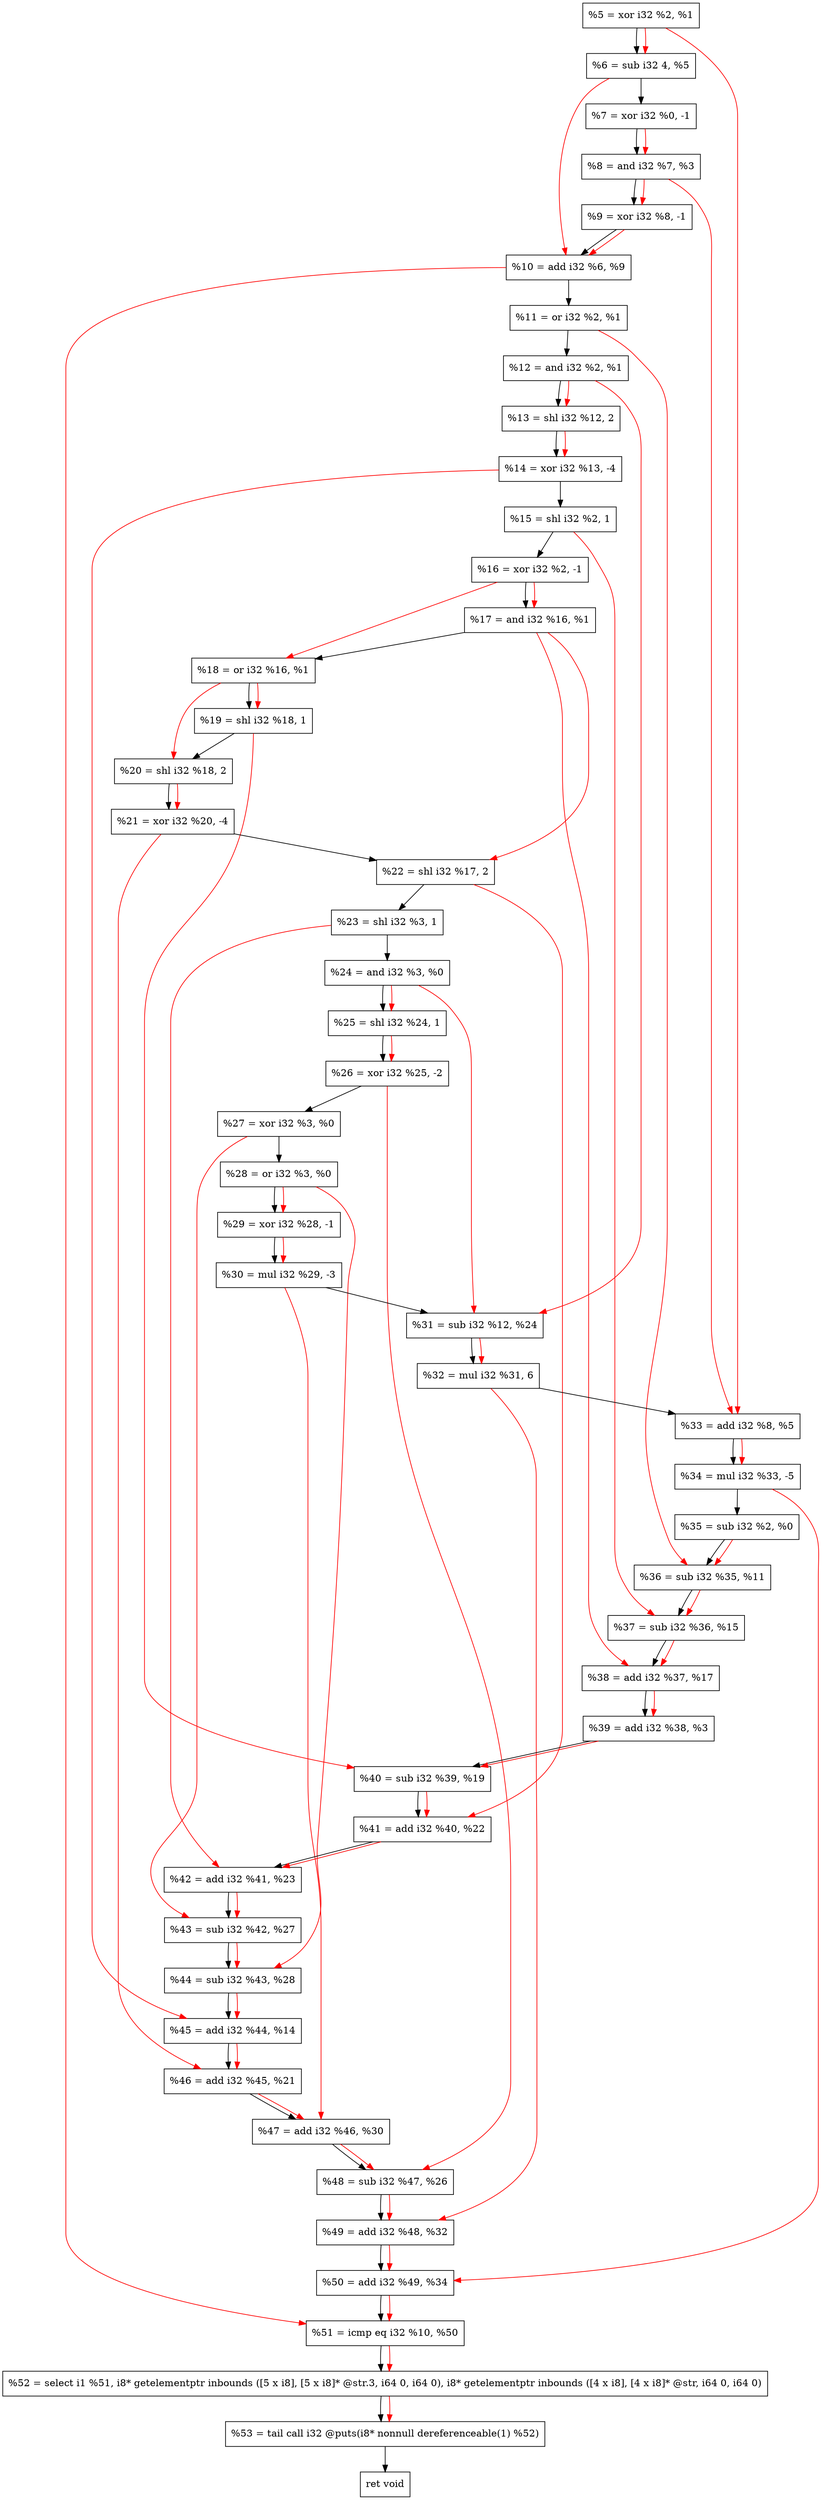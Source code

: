 digraph "DFG for'crackme' function" {
	Node0x1789740[shape=record, label="  %5 = xor i32 %2, %1"];
	Node0x1789dc0[shape=record, label="  %6 = sub i32 4, %5"];
	Node0x1789e60[shape=record, label="  %7 = xor i32 %0, -1"];
	Node0x1789ed0[shape=record, label="  %8 = and i32 %7, %3"];
	Node0x1789f40[shape=record, label="  %9 = xor i32 %8, -1"];
	Node0x1789fb0[shape=record, label="  %10 = add i32 %6, %9"];
	Node0x178a020[shape=record, label="  %11 = or i32 %2, %1"];
	Node0x178a090[shape=record, label="  %12 = and i32 %2, %1"];
	Node0x178a130[shape=record, label="  %13 = shl i32 %12, 2"];
	Node0x178a1d0[shape=record, label="  %14 = xor i32 %13, -4"];
	Node0x178a270[shape=record, label="  %15 = shl i32 %2, 1"];
	Node0x178a2e0[shape=record, label="  %16 = xor i32 %2, -1"];
	Node0x178a350[shape=record, label="  %17 = and i32 %16, %1"];
	Node0x178a3c0[shape=record, label="  %18 = or i32 %16, %1"];
	Node0x178a430[shape=record, label="  %19 = shl i32 %18, 1"];
	Node0x178a4a0[shape=record, label="  %20 = shl i32 %18, 2"];
	Node0x178a510[shape=record, label="  %21 = xor i32 %20, -4"];
	Node0x178a580[shape=record, label="  %22 = shl i32 %17, 2"];
	Node0x178a5f0[shape=record, label="  %23 = shl i32 %3, 1"];
	Node0x178a660[shape=record, label="  %24 = and i32 %3, %0"];
	Node0x178a6d0[shape=record, label="  %25 = shl i32 %24, 1"];
	Node0x178a770[shape=record, label="  %26 = xor i32 %25, -2"];
	Node0x178a7e0[shape=record, label="  %27 = xor i32 %3, %0"];
	Node0x178a850[shape=record, label="  %28 = or i32 %3, %0"];
	Node0x178a8c0[shape=record, label="  %29 = xor i32 %28, -1"];
	Node0x178a960[shape=record, label="  %30 = mul i32 %29, -3"];
	Node0x178a9d0[shape=record, label="  %31 = sub i32 %12, %24"];
	Node0x178aa70[shape=record, label="  %32 = mul i32 %31, 6"];
	Node0x178acf0[shape=record, label="  %33 = add i32 %8, %5"];
	Node0x178ad90[shape=record, label="  %34 = mul i32 %33, -5"];
	Node0x178ae00[shape=record, label="  %35 = sub i32 %2, %0"];
	Node0x178ae70[shape=record, label="  %36 = sub i32 %35, %11"];
	Node0x178aee0[shape=record, label="  %37 = sub i32 %36, %15"];
	Node0x178af50[shape=record, label="  %38 = add i32 %37, %17"];
	Node0x178afc0[shape=record, label="  %39 = add i32 %38, %3"];
	Node0x178b030[shape=record, label="  %40 = sub i32 %39, %19"];
	Node0x178b0a0[shape=record, label="  %41 = add i32 %40, %22"];
	Node0x178b110[shape=record, label="  %42 = add i32 %41, %23"];
	Node0x178b180[shape=record, label="  %43 = sub i32 %42, %27"];
	Node0x178b1f0[shape=record, label="  %44 = sub i32 %43, %28"];
	Node0x178b260[shape=record, label="  %45 = add i32 %44, %14"];
	Node0x178b2d0[shape=record, label="  %46 = add i32 %45, %21"];
	Node0x178b340[shape=record, label="  %47 = add i32 %46, %30"];
	Node0x178b3b0[shape=record, label="  %48 = sub i32 %47, %26"];
	Node0x178b420[shape=record, label="  %49 = add i32 %48, %32"];
	Node0x178b490[shape=record, label="  %50 = add i32 %49, %34"];
	Node0x178b500[shape=record, label="  %51 = icmp eq i32 %10, %50"];
	Node0x172a268[shape=record, label="  %52 = select i1 %51, i8* getelementptr inbounds ([5 x i8], [5 x i8]* @str.3, i64 0, i64 0), i8* getelementptr inbounds ([4 x i8], [4 x i8]* @str, i64 0, i64 0)"];
	Node0x178b9a0[shape=record, label="  %53 = tail call i32 @puts(i8* nonnull dereferenceable(1) %52)"];
	Node0x178b9f0[shape=record, label="  ret void"];
	Node0x1789740 -> Node0x1789dc0;
	Node0x1789dc0 -> Node0x1789e60;
	Node0x1789e60 -> Node0x1789ed0;
	Node0x1789ed0 -> Node0x1789f40;
	Node0x1789f40 -> Node0x1789fb0;
	Node0x1789fb0 -> Node0x178a020;
	Node0x178a020 -> Node0x178a090;
	Node0x178a090 -> Node0x178a130;
	Node0x178a130 -> Node0x178a1d0;
	Node0x178a1d0 -> Node0x178a270;
	Node0x178a270 -> Node0x178a2e0;
	Node0x178a2e0 -> Node0x178a350;
	Node0x178a350 -> Node0x178a3c0;
	Node0x178a3c0 -> Node0x178a430;
	Node0x178a430 -> Node0x178a4a0;
	Node0x178a4a0 -> Node0x178a510;
	Node0x178a510 -> Node0x178a580;
	Node0x178a580 -> Node0x178a5f0;
	Node0x178a5f0 -> Node0x178a660;
	Node0x178a660 -> Node0x178a6d0;
	Node0x178a6d0 -> Node0x178a770;
	Node0x178a770 -> Node0x178a7e0;
	Node0x178a7e0 -> Node0x178a850;
	Node0x178a850 -> Node0x178a8c0;
	Node0x178a8c0 -> Node0x178a960;
	Node0x178a960 -> Node0x178a9d0;
	Node0x178a9d0 -> Node0x178aa70;
	Node0x178aa70 -> Node0x178acf0;
	Node0x178acf0 -> Node0x178ad90;
	Node0x178ad90 -> Node0x178ae00;
	Node0x178ae00 -> Node0x178ae70;
	Node0x178ae70 -> Node0x178aee0;
	Node0x178aee0 -> Node0x178af50;
	Node0x178af50 -> Node0x178afc0;
	Node0x178afc0 -> Node0x178b030;
	Node0x178b030 -> Node0x178b0a0;
	Node0x178b0a0 -> Node0x178b110;
	Node0x178b110 -> Node0x178b180;
	Node0x178b180 -> Node0x178b1f0;
	Node0x178b1f0 -> Node0x178b260;
	Node0x178b260 -> Node0x178b2d0;
	Node0x178b2d0 -> Node0x178b340;
	Node0x178b340 -> Node0x178b3b0;
	Node0x178b3b0 -> Node0x178b420;
	Node0x178b420 -> Node0x178b490;
	Node0x178b490 -> Node0x178b500;
	Node0x178b500 -> Node0x172a268;
	Node0x172a268 -> Node0x178b9a0;
	Node0x178b9a0 -> Node0x178b9f0;
edge [color=red]
	Node0x1789740 -> Node0x1789dc0;
	Node0x1789e60 -> Node0x1789ed0;
	Node0x1789ed0 -> Node0x1789f40;
	Node0x1789dc0 -> Node0x1789fb0;
	Node0x1789f40 -> Node0x1789fb0;
	Node0x178a090 -> Node0x178a130;
	Node0x178a130 -> Node0x178a1d0;
	Node0x178a2e0 -> Node0x178a350;
	Node0x178a2e0 -> Node0x178a3c0;
	Node0x178a3c0 -> Node0x178a430;
	Node0x178a3c0 -> Node0x178a4a0;
	Node0x178a4a0 -> Node0x178a510;
	Node0x178a350 -> Node0x178a580;
	Node0x178a660 -> Node0x178a6d0;
	Node0x178a6d0 -> Node0x178a770;
	Node0x178a850 -> Node0x178a8c0;
	Node0x178a8c0 -> Node0x178a960;
	Node0x178a090 -> Node0x178a9d0;
	Node0x178a660 -> Node0x178a9d0;
	Node0x178a9d0 -> Node0x178aa70;
	Node0x1789ed0 -> Node0x178acf0;
	Node0x1789740 -> Node0x178acf0;
	Node0x178acf0 -> Node0x178ad90;
	Node0x178ae00 -> Node0x178ae70;
	Node0x178a020 -> Node0x178ae70;
	Node0x178ae70 -> Node0x178aee0;
	Node0x178a270 -> Node0x178aee0;
	Node0x178aee0 -> Node0x178af50;
	Node0x178a350 -> Node0x178af50;
	Node0x178af50 -> Node0x178afc0;
	Node0x178afc0 -> Node0x178b030;
	Node0x178a430 -> Node0x178b030;
	Node0x178b030 -> Node0x178b0a0;
	Node0x178a580 -> Node0x178b0a0;
	Node0x178b0a0 -> Node0x178b110;
	Node0x178a5f0 -> Node0x178b110;
	Node0x178b110 -> Node0x178b180;
	Node0x178a7e0 -> Node0x178b180;
	Node0x178b180 -> Node0x178b1f0;
	Node0x178a850 -> Node0x178b1f0;
	Node0x178b1f0 -> Node0x178b260;
	Node0x178a1d0 -> Node0x178b260;
	Node0x178b260 -> Node0x178b2d0;
	Node0x178a510 -> Node0x178b2d0;
	Node0x178b2d0 -> Node0x178b340;
	Node0x178a960 -> Node0x178b340;
	Node0x178b340 -> Node0x178b3b0;
	Node0x178a770 -> Node0x178b3b0;
	Node0x178b3b0 -> Node0x178b420;
	Node0x178aa70 -> Node0x178b420;
	Node0x178b420 -> Node0x178b490;
	Node0x178ad90 -> Node0x178b490;
	Node0x1789fb0 -> Node0x178b500;
	Node0x178b490 -> Node0x178b500;
	Node0x178b500 -> Node0x172a268;
	Node0x172a268 -> Node0x178b9a0;
}
